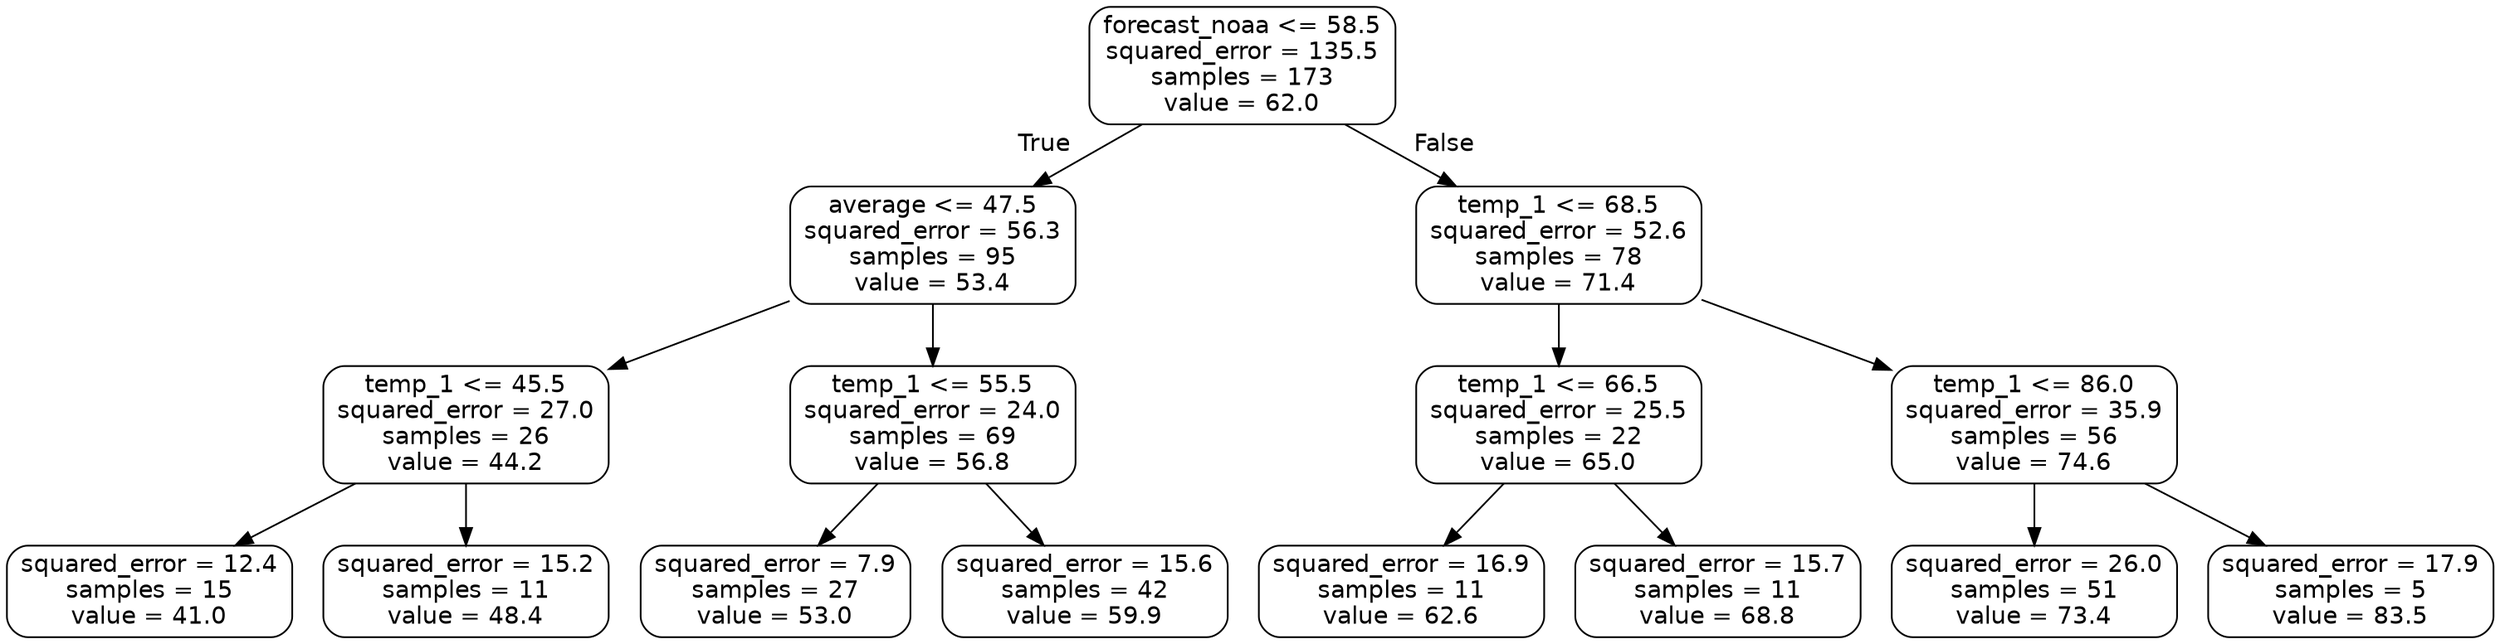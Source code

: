 digraph Tree {
node [shape=box, style="rounded", color="black", fontname="helvetica"] ;
edge [fontname="helvetica"] ;
0 [label="forecast_noaa <= 58.5\nsquared_error = 135.5\nsamples = 173\nvalue = 62.0"] ;
1 [label="average <= 47.5\nsquared_error = 56.3\nsamples = 95\nvalue = 53.4"] ;
0 -> 1 [labeldistance=2.5, labelangle=45, headlabel="True"] ;
2 [label="temp_1 <= 45.5\nsquared_error = 27.0\nsamples = 26\nvalue = 44.2"] ;
1 -> 2 ;
3 [label="squared_error = 12.4\nsamples = 15\nvalue = 41.0"] ;
2 -> 3 ;
4 [label="squared_error = 15.2\nsamples = 11\nvalue = 48.4"] ;
2 -> 4 ;
5 [label="temp_1 <= 55.5\nsquared_error = 24.0\nsamples = 69\nvalue = 56.8"] ;
1 -> 5 ;
6 [label="squared_error = 7.9\nsamples = 27\nvalue = 53.0"] ;
5 -> 6 ;
7 [label="squared_error = 15.6\nsamples = 42\nvalue = 59.9"] ;
5 -> 7 ;
8 [label="temp_1 <= 68.5\nsquared_error = 52.6\nsamples = 78\nvalue = 71.4"] ;
0 -> 8 [labeldistance=2.5, labelangle=-45, headlabel="False"] ;
9 [label="temp_1 <= 66.5\nsquared_error = 25.5\nsamples = 22\nvalue = 65.0"] ;
8 -> 9 ;
10 [label="squared_error = 16.9\nsamples = 11\nvalue = 62.6"] ;
9 -> 10 ;
11 [label="squared_error = 15.7\nsamples = 11\nvalue = 68.8"] ;
9 -> 11 ;
12 [label="temp_1 <= 86.0\nsquared_error = 35.9\nsamples = 56\nvalue = 74.6"] ;
8 -> 12 ;
13 [label="squared_error = 26.0\nsamples = 51\nvalue = 73.4"] ;
12 -> 13 ;
14 [label="squared_error = 17.9\nsamples = 5\nvalue = 83.5"] ;
12 -> 14 ;
}